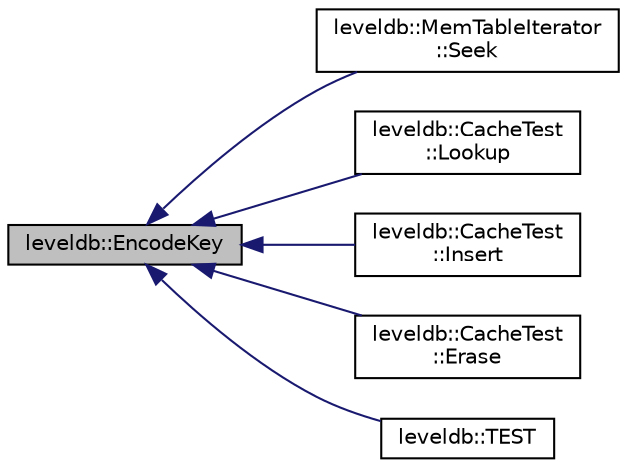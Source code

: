 digraph "leveldb::EncodeKey"
{
  edge [fontname="Helvetica",fontsize="10",labelfontname="Helvetica",labelfontsize="10"];
  node [fontname="Helvetica",fontsize="10",shape=record];
  rankdir="LR";
  Node1 [label="leveldb::EncodeKey",height=0.2,width=0.4,color="black", fillcolor="grey75", style="filled" fontcolor="black"];
  Node1 -> Node2 [dir="back",color="midnightblue",fontsize="10",style="solid"];
  Node2 [label="leveldb::MemTableIterator\l::Seek",height=0.2,width=0.4,color="black", fillcolor="white", style="filled",URL="$classleveldb_1_1_mem_table_iterator.html#a140f9575286994337de9b49ea7fe62cb"];
  Node1 -> Node3 [dir="back",color="midnightblue",fontsize="10",style="solid"];
  Node3 [label="leveldb::CacheTest\l::Lookup",height=0.2,width=0.4,color="black", fillcolor="white", style="filled",URL="$classleveldb_1_1_cache_test.html#a90d19cd6098f10f809f0c3b94e8b3fc6"];
  Node1 -> Node4 [dir="back",color="midnightblue",fontsize="10",style="solid"];
  Node4 [label="leveldb::CacheTest\l::Insert",height=0.2,width=0.4,color="black", fillcolor="white", style="filled",URL="$classleveldb_1_1_cache_test.html#ad7fc76253a92137e62aede17322c7286"];
  Node1 -> Node5 [dir="back",color="midnightblue",fontsize="10",style="solid"];
  Node5 [label="leveldb::CacheTest\l::Erase",height=0.2,width=0.4,color="black", fillcolor="white", style="filled",URL="$classleveldb_1_1_cache_test.html#aeaa81bbd9d0fba1fb31b0a8f7aa94397"];
  Node1 -> Node6 [dir="back",color="midnightblue",fontsize="10",style="solid"];
  Node6 [label="leveldb::TEST",height=0.2,width=0.4,color="black", fillcolor="white", style="filled",URL="$namespaceleveldb.html#a4836206c2e46b6cbcd72fd2ab5e6a201"];
}

